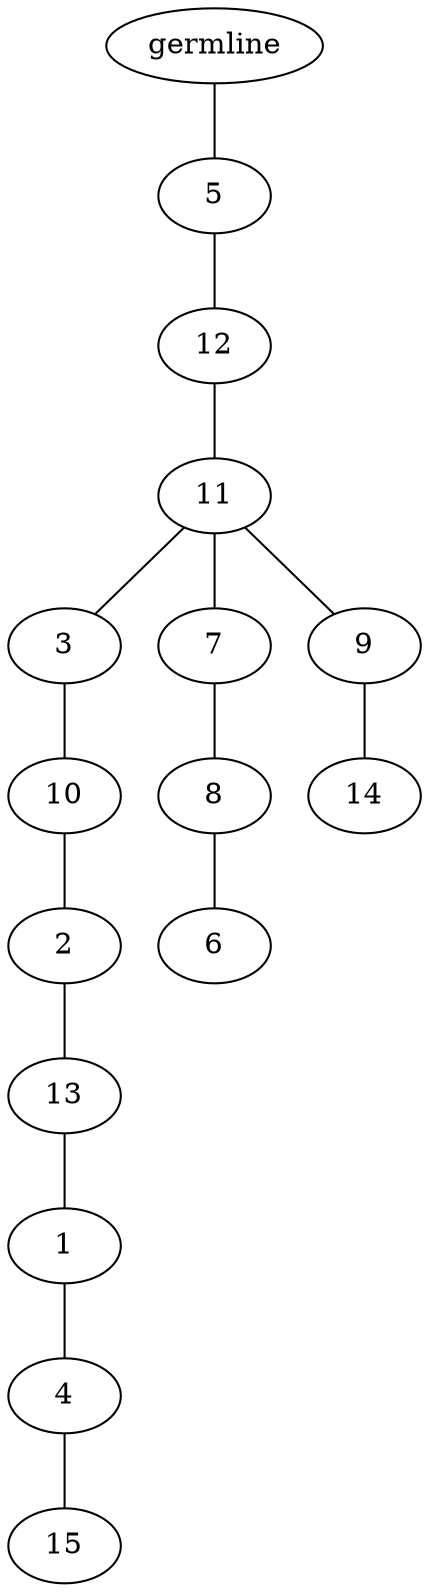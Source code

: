 graph tree {
    "140177587862016" [label="germline"];
    "140177587904624" [label="5"];
    "140177587906736" [label="12"];
    "140177587907648" [label="11"];
    "140177587907792" [label="3"];
    "140177587908176" [label="10"];
    "140177587908464" [label="2"];
    "140177587950304" [label="13"];
    "140177587952896" [label="1"];
    "140177587950160" [label="4"];
    "140177587951888" [label="15"];
    "140177587904768" [label="7"];
    "140177587907600" [label="8"];
    "140177587907456" [label="6"];
    "140177587908224" [label="9"];
    "140177587952464" [label="14"];
    "140177587862016" -- "140177587904624";
    "140177587904624" -- "140177587906736";
    "140177587906736" -- "140177587907648";
    "140177587907648" -- "140177587907792";
    "140177587907648" -- "140177587904768";
    "140177587907648" -- "140177587908224";
    "140177587907792" -- "140177587908176";
    "140177587908176" -- "140177587908464";
    "140177587908464" -- "140177587950304";
    "140177587950304" -- "140177587952896";
    "140177587952896" -- "140177587950160";
    "140177587950160" -- "140177587951888";
    "140177587904768" -- "140177587907600";
    "140177587907600" -- "140177587907456";
    "140177587908224" -- "140177587952464";
}
